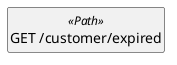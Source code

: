 @startuml
hide <<Path>> circle
hide <<Response>> circle
hide <<Parameter>> circle
hide empty methods
hide empty fields
set namespaceSeparator none

class "GET /customer/expired" <<Path>> {
}

@enduml